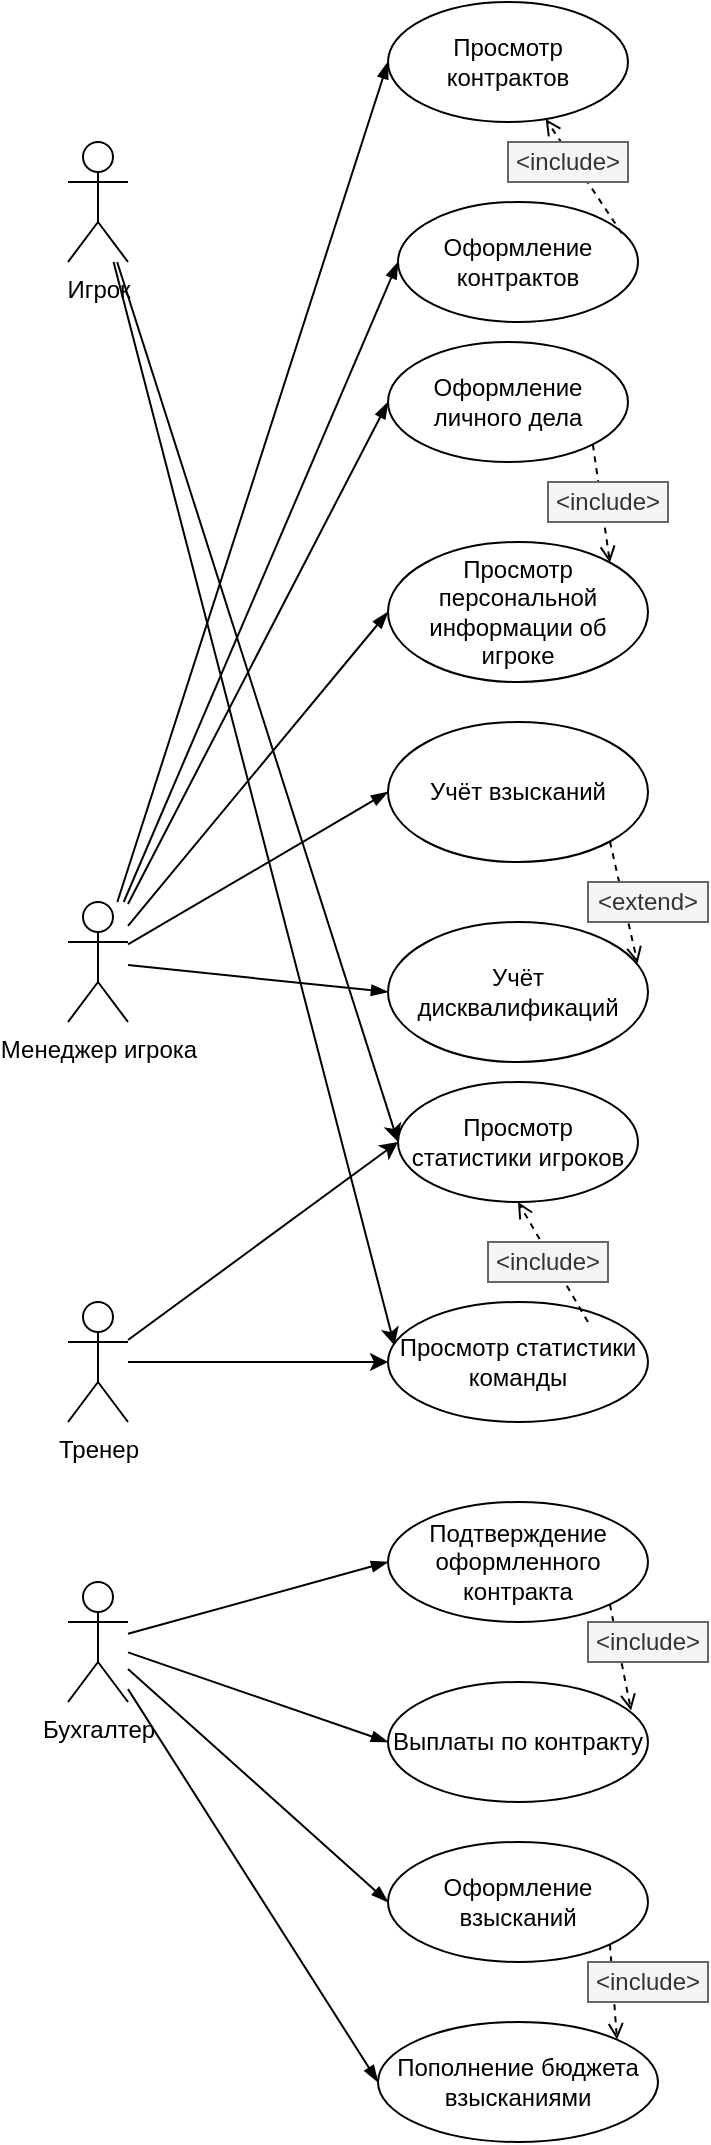 <mxfile version="13.9.9" type="device"><diagram id="Yh93zvodicBZZwhW0gft" name="Страница 1"><mxGraphModel dx="1038" dy="607" grid="1" gridSize="10" guides="1" tooltips="1" connect="1" arrows="1" fold="1" page="1" pageScale="1" pageWidth="827" pageHeight="1169" math="0" shadow="0"><root><mxCell id="0"/><mxCell id="1" parent="0"/><mxCell id="CD_TQVmjzlhCLJIXx3Oz-11" style="orthogonalLoop=1;jettySize=auto;html=1;entryX=0;entryY=0.5;entryDx=0;entryDy=0;" edge="1" parent="1" source="CD_TQVmjzlhCLJIXx3Oz-3" target="CD_TQVmjzlhCLJIXx3Oz-9"><mxGeometry relative="1" as="geometry"/></mxCell><mxCell id="CD_TQVmjzlhCLJIXx3Oz-13" style="edgeStyle=none;orthogonalLoop=1;jettySize=auto;html=1;entryX=0.025;entryY=0.363;entryDx=0;entryDy=0;entryPerimeter=0;" edge="1" parent="1" source="CD_TQVmjzlhCLJIXx3Oz-3" target="CD_TQVmjzlhCLJIXx3Oz-10"><mxGeometry relative="1" as="geometry"/></mxCell><mxCell id="CD_TQVmjzlhCLJIXx3Oz-3" value="Игрок" style="shape=umlActor;verticalLabelPosition=bottom;verticalAlign=top;html=1;outlineConnect=0;" vertex="1" parent="1"><mxGeometry x="254" y="80" width="30" height="60" as="geometry"/></mxCell><mxCell id="CD_TQVmjzlhCLJIXx3Oz-27" style="edgeStyle=none;orthogonalLoop=1;jettySize=auto;html=1;entryX=0;entryY=0.5;entryDx=0;entryDy=0;endArrow=blockThin;endFill=1;" edge="1" parent="1" source="CD_TQVmjzlhCLJIXx3Oz-4" target="CD_TQVmjzlhCLJIXx3Oz-19"><mxGeometry relative="1" as="geometry"/></mxCell><mxCell id="CD_TQVmjzlhCLJIXx3Oz-28" style="edgeStyle=none;orthogonalLoop=1;jettySize=auto;html=1;entryX=0;entryY=0.5;entryDx=0;entryDy=0;endArrow=blockThin;endFill=1;" edge="1" parent="1" source="CD_TQVmjzlhCLJIXx3Oz-4" target="CD_TQVmjzlhCLJIXx3Oz-18"><mxGeometry relative="1" as="geometry"/></mxCell><mxCell id="CD_TQVmjzlhCLJIXx3Oz-29" style="edgeStyle=none;orthogonalLoop=1;jettySize=auto;html=1;entryX=0;entryY=0.5;entryDx=0;entryDy=0;endArrow=blockThin;endFill=1;" edge="1" parent="1" source="CD_TQVmjzlhCLJIXx3Oz-4" target="CD_TQVmjzlhCLJIXx3Oz-20"><mxGeometry relative="1" as="geometry"/></mxCell><mxCell id="CD_TQVmjzlhCLJIXx3Oz-30" style="edgeStyle=none;orthogonalLoop=1;jettySize=auto;html=1;entryX=0;entryY=0.5;entryDx=0;entryDy=0;endArrow=blockThin;endFill=1;" edge="1" parent="1" source="CD_TQVmjzlhCLJIXx3Oz-4" target="CD_TQVmjzlhCLJIXx3Oz-21"><mxGeometry relative="1" as="geometry"/></mxCell><mxCell id="CD_TQVmjzlhCLJIXx3Oz-37" style="edgeStyle=none;orthogonalLoop=1;jettySize=auto;html=1;entryX=0;entryY=0.5;entryDx=0;entryDy=0;endArrow=blockThin;endFill=1;" edge="1" parent="1" source="CD_TQVmjzlhCLJIXx3Oz-4" target="CD_TQVmjzlhCLJIXx3Oz-31"><mxGeometry relative="1" as="geometry"/></mxCell><mxCell id="CD_TQVmjzlhCLJIXx3Oz-38" style="edgeStyle=none;orthogonalLoop=1;jettySize=auto;html=1;entryX=0;entryY=0.5;entryDx=0;entryDy=0;endArrow=blockThin;endFill=1;" edge="1" parent="1" source="CD_TQVmjzlhCLJIXx3Oz-4" target="CD_TQVmjzlhCLJIXx3Oz-32"><mxGeometry relative="1" as="geometry"/></mxCell><mxCell id="CD_TQVmjzlhCLJIXx3Oz-4" value="Менеджер игрока" style="shape=umlActor;verticalLabelPosition=bottom;verticalAlign=top;html=1;outlineConnect=0;" vertex="1" parent="1"><mxGeometry x="254" y="460" width="30" height="60" as="geometry"/></mxCell><mxCell id="CD_TQVmjzlhCLJIXx3Oz-12" style="edgeStyle=none;orthogonalLoop=1;jettySize=auto;html=1;entryX=0;entryY=0.5;entryDx=0;entryDy=0;" edge="1" parent="1" source="CD_TQVmjzlhCLJIXx3Oz-5" target="CD_TQVmjzlhCLJIXx3Oz-9"><mxGeometry relative="1" as="geometry"/></mxCell><mxCell id="CD_TQVmjzlhCLJIXx3Oz-14" style="edgeStyle=none;orthogonalLoop=1;jettySize=auto;html=1;entryX=0;entryY=0.5;entryDx=0;entryDy=0;" edge="1" parent="1" source="CD_TQVmjzlhCLJIXx3Oz-5"><mxGeometry relative="1" as="geometry"><mxPoint x="414" y="690" as="targetPoint"/></mxGeometry></mxCell><mxCell id="CD_TQVmjzlhCLJIXx3Oz-5" value="Тренер" style="shape=umlActor;verticalLabelPosition=bottom;verticalAlign=top;html=1;outlineConnect=0;" vertex="1" parent="1"><mxGeometry x="254" y="660" width="30" height="60" as="geometry"/></mxCell><mxCell id="CD_TQVmjzlhCLJIXx3Oz-41" style="edgeStyle=none;orthogonalLoop=1;jettySize=auto;html=1;entryX=0;entryY=0.5;entryDx=0;entryDy=0;endArrow=blockThin;endFill=1;" edge="1" parent="1" source="CD_TQVmjzlhCLJIXx3Oz-6" target="CD_TQVmjzlhCLJIXx3Oz-39"><mxGeometry relative="1" as="geometry"/></mxCell><mxCell id="CD_TQVmjzlhCLJIXx3Oz-42" style="edgeStyle=none;orthogonalLoop=1;jettySize=auto;html=1;entryX=0;entryY=0.5;entryDx=0;entryDy=0;endArrow=blockThin;endFill=1;" edge="1" parent="1" source="CD_TQVmjzlhCLJIXx3Oz-6" target="CD_TQVmjzlhCLJIXx3Oz-40"><mxGeometry relative="1" as="geometry"/></mxCell><mxCell id="CD_TQVmjzlhCLJIXx3Oz-49" style="edgeStyle=none;orthogonalLoop=1;jettySize=auto;html=1;entryX=0;entryY=0.5;entryDx=0;entryDy=0;endArrow=blockThin;endFill=1;" edge="1" parent="1" source="CD_TQVmjzlhCLJIXx3Oz-6" target="CD_TQVmjzlhCLJIXx3Oz-45"><mxGeometry relative="1" as="geometry"/></mxCell><mxCell id="CD_TQVmjzlhCLJIXx3Oz-50" style="edgeStyle=none;orthogonalLoop=1;jettySize=auto;html=1;entryX=0;entryY=0.5;entryDx=0;entryDy=0;endArrow=blockThin;endFill=1;" edge="1" parent="1" source="CD_TQVmjzlhCLJIXx3Oz-6" target="CD_TQVmjzlhCLJIXx3Oz-46"><mxGeometry relative="1" as="geometry"/></mxCell><mxCell id="CD_TQVmjzlhCLJIXx3Oz-6" value="Бухгалтер" style="shape=umlActor;verticalLabelPosition=bottom;verticalAlign=top;html=1;outlineConnect=0;" vertex="1" parent="1"><mxGeometry x="254" y="800" width="30" height="60" as="geometry"/></mxCell><mxCell id="CD_TQVmjzlhCLJIXx3Oz-9" value="Просмотр статистики игроков" style="ellipse;whiteSpace=wrap;html=1;" vertex="1" parent="1"><mxGeometry x="419" y="550" width="120" height="60" as="geometry"/></mxCell><mxCell id="CD_TQVmjzlhCLJIXx3Oz-10" value="Просмотр статистики команды" style="ellipse;whiteSpace=wrap;html=1;" vertex="1" parent="1"><mxGeometry x="414" y="660" width="130" height="60" as="geometry"/></mxCell><mxCell id="CD_TQVmjzlhCLJIXx3Oz-16" value="" style="endArrow=open;html=1;exitX=0.769;exitY=0.167;exitDx=0;exitDy=0;exitPerimeter=0;entryX=0.5;entryY=1;entryDx=0;entryDy=0;endFill=0;dashed=1;" edge="1" parent="1" source="CD_TQVmjzlhCLJIXx3Oz-10" target="CD_TQVmjzlhCLJIXx3Oz-9"><mxGeometry width="50" height="50" relative="1" as="geometry"><mxPoint x="514" y="640" as="sourcePoint"/><mxPoint x="644" y="590" as="targetPoint"/></mxGeometry></mxCell><mxCell id="CD_TQVmjzlhCLJIXx3Oz-17" value="&amp;lt;include&amp;gt;" style="text;html=1;align=center;verticalAlign=middle;whiteSpace=wrap;rounded=0;fillColor=#f5f5f5;strokeColor=#666666;fontColor=#333333;" vertex="1" parent="1"><mxGeometry x="464" y="630" width="60" height="20" as="geometry"/></mxCell><mxCell id="CD_TQVmjzlhCLJIXx3Oz-18" value="Просмотр контрактов" style="ellipse;whiteSpace=wrap;html=1;" vertex="1" parent="1"><mxGeometry x="414" y="10" width="120" height="60" as="geometry"/></mxCell><mxCell id="CD_TQVmjzlhCLJIXx3Oz-19" value="Оформление контрактов" style="ellipse;whiteSpace=wrap;html=1;" vertex="1" parent="1"><mxGeometry x="419" y="110" width="120" height="60" as="geometry"/></mxCell><mxCell id="CD_TQVmjzlhCLJIXx3Oz-20" value="Оформление личного дела" style="ellipse;whiteSpace=wrap;html=1;" vertex="1" parent="1"><mxGeometry x="414" y="180" width="120" height="60" as="geometry"/></mxCell><mxCell id="CD_TQVmjzlhCLJIXx3Oz-21" value="Просмотр персональной информации об игроке" style="ellipse;whiteSpace=wrap;html=1;" vertex="1" parent="1"><mxGeometry x="414" y="280" width="130" height="70" as="geometry"/></mxCell><mxCell id="CD_TQVmjzlhCLJIXx3Oz-23" value="" style="endArrow=open;html=1;exitX=0.933;exitY=0.263;exitDx=0;exitDy=0;exitPerimeter=0;endFill=0;dashed=1;" edge="1" parent="1" source="CD_TQVmjzlhCLJIXx3Oz-19" target="CD_TQVmjzlhCLJIXx3Oz-18"><mxGeometry width="50" height="50" relative="1" as="geometry"><mxPoint x="627.97" y="90.0" as="sourcePoint"/><mxPoint x="588" y="29.98" as="targetPoint"/></mxGeometry></mxCell><mxCell id="CD_TQVmjzlhCLJIXx3Oz-24" value="&amp;lt;include&amp;gt;" style="text;html=1;align=center;verticalAlign=middle;whiteSpace=wrap;rounded=0;fillColor=#f5f5f5;strokeColor=#666666;fontColor=#333333;" vertex="1" parent="1"><mxGeometry x="474" y="80" width="60" height="20" as="geometry"/></mxCell><mxCell id="CD_TQVmjzlhCLJIXx3Oz-25" value="" style="endArrow=open;html=1;exitX=1;exitY=1;exitDx=0;exitDy=0;entryX=1;entryY=0;entryDx=0;entryDy=0;endFill=0;dashed=1;" edge="1" parent="1" source="CD_TQVmjzlhCLJIXx3Oz-20" target="CD_TQVmjzlhCLJIXx3Oz-21"><mxGeometry width="50" height="50" relative="1" as="geometry"><mxPoint x="653.97" y="270.02" as="sourcePoint"/><mxPoint x="614" y="210" as="targetPoint"/></mxGeometry></mxCell><mxCell id="CD_TQVmjzlhCLJIXx3Oz-26" value="&amp;lt;include&amp;gt;" style="text;html=1;align=center;verticalAlign=middle;whiteSpace=wrap;rounded=0;fillColor=#f5f5f5;strokeColor=#666666;fontColor=#333333;" vertex="1" parent="1"><mxGeometry x="494" y="250" width="60" height="20" as="geometry"/></mxCell><mxCell id="CD_TQVmjzlhCLJIXx3Oz-31" value="Учёт взысканий" style="ellipse;whiteSpace=wrap;html=1;" vertex="1" parent="1"><mxGeometry x="414" y="370" width="130" height="70" as="geometry"/></mxCell><mxCell id="CD_TQVmjzlhCLJIXx3Oz-32" value="Учёт дисквалификаций" style="ellipse;whiteSpace=wrap;html=1;" vertex="1" parent="1"><mxGeometry x="414" y="470" width="130" height="70" as="geometry"/></mxCell><mxCell id="CD_TQVmjzlhCLJIXx3Oz-34" value="" style="endArrow=open;html=1;exitX=1;exitY=1;exitDx=0;exitDy=0;entryX=0.96;entryY=0.294;entryDx=0;entryDy=0;endFill=0;dashed=1;entryPerimeter=0;" edge="1" parent="1" source="CD_TQVmjzlhCLJIXx3Oz-31" target="CD_TQVmjzlhCLJIXx3Oz-32"><mxGeometry width="50" height="50" relative="1" as="geometry"><mxPoint x="667.97" y="460" as="sourcePoint"/><mxPoint x="628" y="399.98" as="targetPoint"/></mxGeometry></mxCell><mxCell id="CD_TQVmjzlhCLJIXx3Oz-35" value="&amp;lt;extend&amp;gt;" style="text;html=1;align=center;verticalAlign=middle;whiteSpace=wrap;rounded=0;fillColor=#f5f5f5;strokeColor=#666666;fontColor=#333333;" vertex="1" parent="1"><mxGeometry x="514" y="450" width="60" height="20" as="geometry"/></mxCell><mxCell id="CD_TQVmjzlhCLJIXx3Oz-39" value="Подтверждение оформленного контракта" style="ellipse;whiteSpace=wrap;html=1;" vertex="1" parent="1"><mxGeometry x="414" y="760" width="130" height="60" as="geometry"/></mxCell><mxCell id="CD_TQVmjzlhCLJIXx3Oz-40" value="Выплаты по контракту" style="ellipse;whiteSpace=wrap;html=1;" vertex="1" parent="1"><mxGeometry x="414" y="850" width="130" height="60" as="geometry"/></mxCell><mxCell id="CD_TQVmjzlhCLJIXx3Oz-43" value="" style="endArrow=open;html=1;exitX=1;exitY=1;exitDx=0;exitDy=0;entryX=0.935;entryY=0.237;entryDx=0;entryDy=0;endFill=0;dashed=1;entryPerimeter=0;" edge="1" parent="1" source="CD_TQVmjzlhCLJIXx3Oz-39" target="CD_TQVmjzlhCLJIXx3Oz-40"><mxGeometry width="50" height="50" relative="1" as="geometry"><mxPoint x="633.97" y="860.02" as="sourcePoint"/><mxPoint x="594" y="800" as="targetPoint"/></mxGeometry></mxCell><mxCell id="CD_TQVmjzlhCLJIXx3Oz-44" value="&amp;lt;include&amp;gt;" style="text;html=1;align=center;verticalAlign=middle;whiteSpace=wrap;rounded=0;fillColor=#f5f5f5;strokeColor=#666666;fontColor=#333333;" vertex="1" parent="1"><mxGeometry x="514" y="820" width="60" height="20" as="geometry"/></mxCell><mxCell id="CD_TQVmjzlhCLJIXx3Oz-45" value="Оформление взысканий" style="ellipse;whiteSpace=wrap;html=1;" vertex="1" parent="1"><mxGeometry x="414" y="930" width="130" height="60" as="geometry"/></mxCell><mxCell id="CD_TQVmjzlhCLJIXx3Oz-46" value="Пополнение бюджета взысканиями" style="ellipse;whiteSpace=wrap;html=1;" vertex="1" parent="1"><mxGeometry x="409" y="1020" width="140" height="60" as="geometry"/></mxCell><mxCell id="CD_TQVmjzlhCLJIXx3Oz-47" value="" style="endArrow=open;html=1;exitX=1;exitY=1;exitDx=0;exitDy=0;entryX=1;entryY=0;entryDx=0;entryDy=0;endFill=0;dashed=1;" edge="1" parent="1" source="CD_TQVmjzlhCLJIXx3Oz-45" target="CD_TQVmjzlhCLJIXx3Oz-46"><mxGeometry width="50" height="50" relative="1" as="geometry"><mxPoint x="544.962" y="980.003" as="sourcePoint"/><mxPoint x="555.55" y="1033.01" as="targetPoint"/></mxGeometry></mxCell><mxCell id="CD_TQVmjzlhCLJIXx3Oz-48" value="&amp;lt;include&amp;gt;" style="text;html=1;align=center;verticalAlign=middle;whiteSpace=wrap;rounded=0;fillColor=#f5f5f5;strokeColor=#666666;fontColor=#333333;" vertex="1" parent="1"><mxGeometry x="514" y="990" width="60" height="20" as="geometry"/></mxCell></root></mxGraphModel></diagram></mxfile>